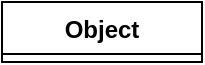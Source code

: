 <mxfile version="20.8.23" type="github">
  <diagram name="第 1 页" id="IcDEKm_vCL1En7gd3TVo">
    <mxGraphModel dx="1387" dy="796" grid="1" gridSize="10" guides="1" tooltips="1" connect="1" arrows="1" fold="1" page="1" pageScale="1" pageWidth="827" pageHeight="1169" math="0" shadow="0">
      <root>
        <mxCell id="0" />
        <mxCell id="1" parent="0" />
        <mxCell id="iYM32DLlFY9WPcdM08i3-1" value="Object" style="swimlane;fontStyle=1;align=center;verticalAlign=top;childLayout=stackLayout;horizontal=1;startSize=26;horizontalStack=0;resizeParent=1;resizeParentMax=0;resizeLast=0;collapsible=1;marginBottom=0;" vertex="1" collapsed="1" parent="1">
          <mxGeometry x="210" y="120" width="100" height="30" as="geometry">
            <mxRectangle x="210" y="120" width="160" height="86" as="alternateBounds" />
          </mxGeometry>
        </mxCell>
        <mxCell id="iYM32DLlFY9WPcdM08i3-2" value="+ field: type" style="text;strokeColor=none;fillColor=none;align=left;verticalAlign=top;spacingLeft=4;spacingRight=4;overflow=hidden;rotatable=0;points=[[0,0.5],[1,0.5]];portConstraint=eastwest;" vertex="1" parent="iYM32DLlFY9WPcdM08i3-1">
          <mxGeometry y="26" width="160" height="26" as="geometry" />
        </mxCell>
        <mxCell id="iYM32DLlFY9WPcdM08i3-3" value="" style="line;strokeWidth=1;fillColor=none;align=left;verticalAlign=middle;spacingTop=-1;spacingLeft=3;spacingRight=3;rotatable=0;labelPosition=right;points=[];portConstraint=eastwest;strokeColor=inherit;" vertex="1" parent="iYM32DLlFY9WPcdM08i3-1">
          <mxGeometry y="52" width="160" height="8" as="geometry" />
        </mxCell>
        <mxCell id="iYM32DLlFY9WPcdM08i3-4" value="+ method(type): type" style="text;strokeColor=none;fillColor=none;align=left;verticalAlign=top;spacingLeft=4;spacingRight=4;overflow=hidden;rotatable=0;points=[[0,0.5],[1,0.5]];portConstraint=eastwest;" vertex="1" parent="iYM32DLlFY9WPcdM08i3-1">
          <mxGeometry y="60" width="160" height="26" as="geometry" />
        </mxCell>
      </root>
    </mxGraphModel>
  </diagram>
</mxfile>
